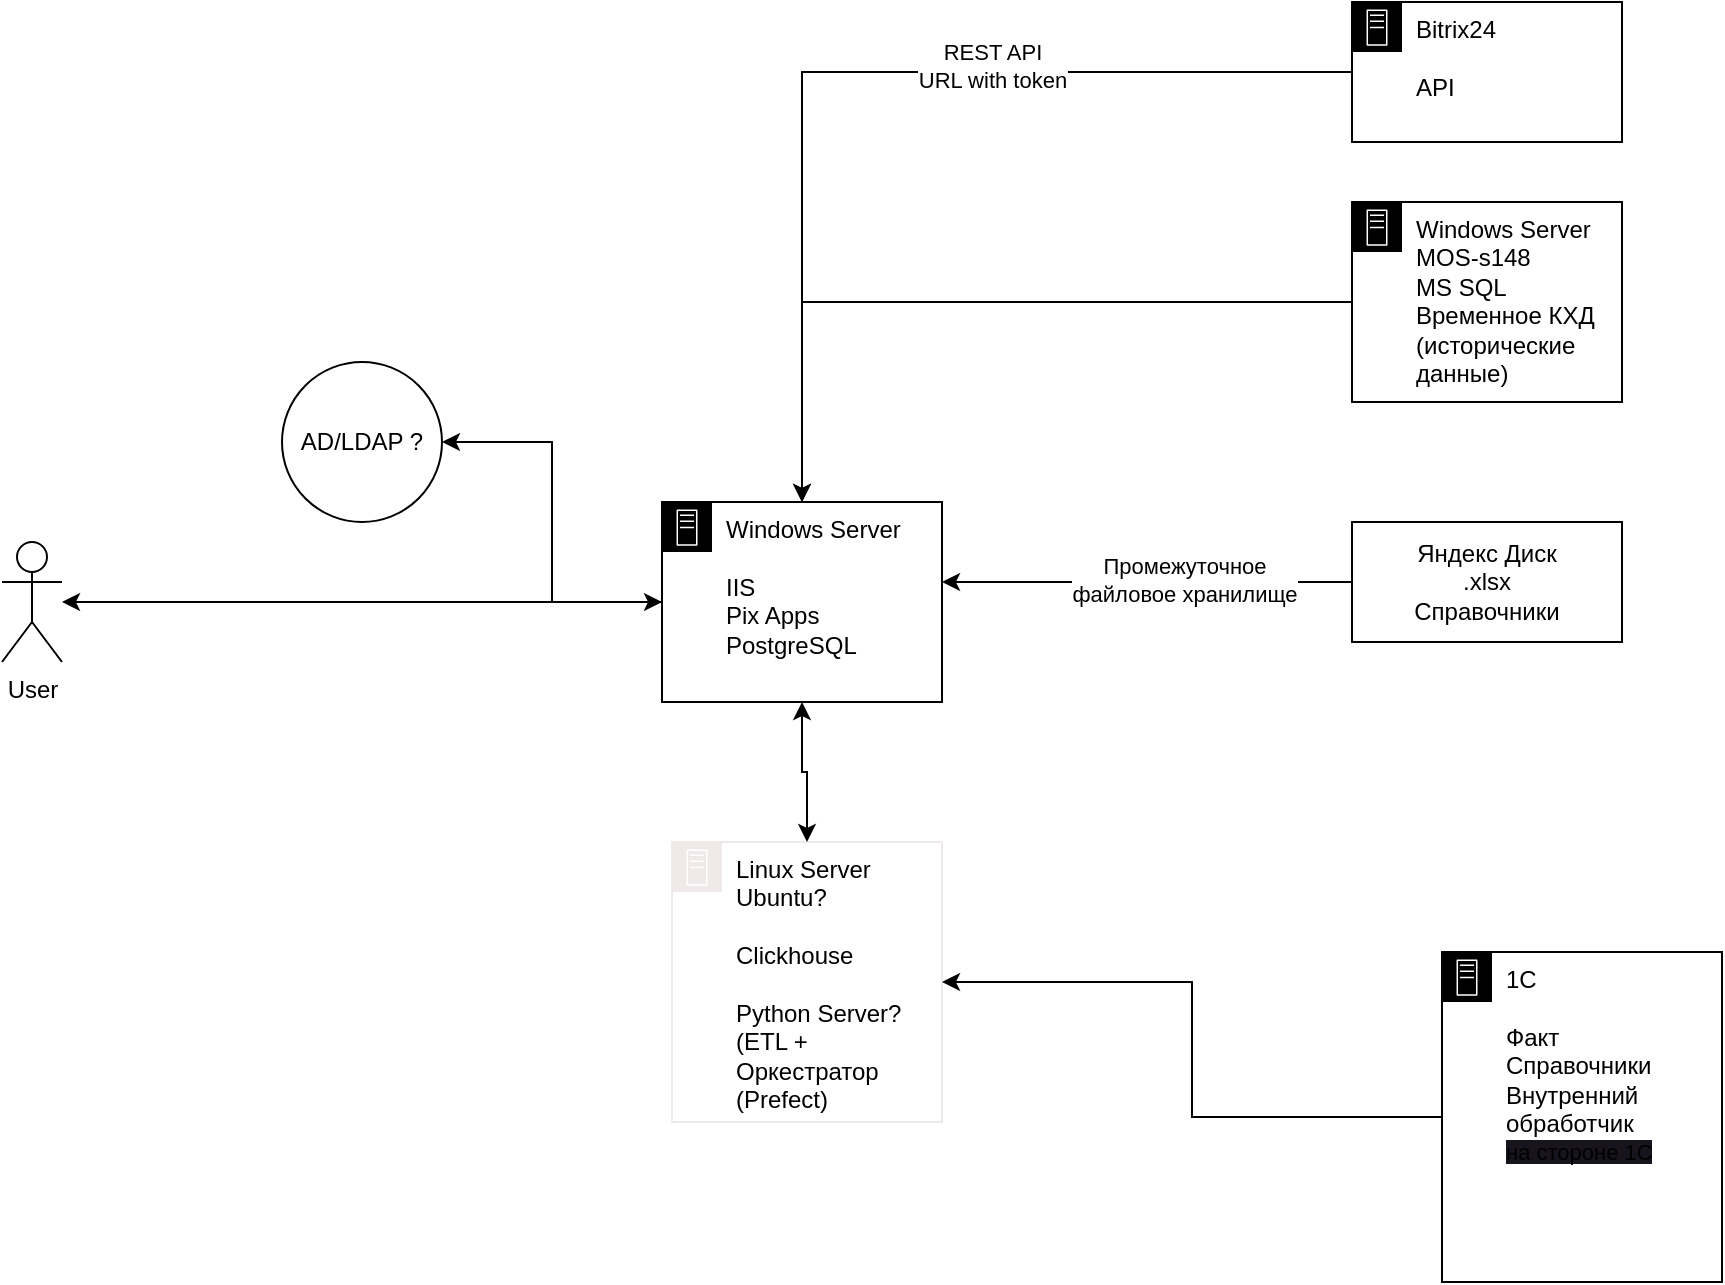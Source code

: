 <mxfile version="21.3.2" type="github">
  <diagram name="Страница — 1" id="ziPgYe1ti4VQZfaezdDB">
    <mxGraphModel dx="1783" dy="673" grid="1" gridSize="10" guides="1" tooltips="1" connect="1" arrows="1" fold="1" page="1" pageScale="1" pageWidth="827" pageHeight="1169" math="0" shadow="0">
      <root>
        <mxCell id="0" />
        <mxCell id="1" parent="0" />
        <mxCell id="3HdMp-sY-wx7udewmaT8-1" value="Linux Server&lt;br&gt;Ubuntu?&lt;br&gt;&lt;br&gt;Clickhouse&lt;br&gt;&lt;br&gt;Python Server?&lt;br&gt;(ETL +&lt;br&gt;Оркестратор (Prefect)" style="points=[[0,0],[0.25,0],[0.5,0],[0.75,0],[1,0],[1,0.25],[1,0.5],[1,0.75],[1,1],[0.75,1],[0.5,1],[0.25,1],[0,1],[0,0.75],[0,0.5],[0,0.25]];outlineConnect=0;html=1;whiteSpace=wrap;fontSize=12;fontStyle=0;container=1;pointerEvents=0;collapsible=0;recursiveResize=0;shape=mxgraph.aws4.group;grIcon=mxgraph.aws4.group_on_premise;verticalAlign=top;align=left;spacingLeft=30;dashed=0;strokeColor=#F0E9E9;" parent="1" vertex="1">
          <mxGeometry x="-315" y="530" width="135" height="140" as="geometry" />
        </mxCell>
        <mxCell id="IJ9bM3nQOwMgEAlD4PDo-1" style="edgeStyle=orthogonalEdgeStyle;rounded=0;orthogonalLoop=1;jettySize=auto;html=1;" edge="1" parent="1" source="3HdMp-sY-wx7udewmaT8-2" target="g9vobRkobLOLe8Vvobcq-1">
          <mxGeometry relative="1" as="geometry" />
        </mxCell>
        <mxCell id="3HdMp-sY-wx7udewmaT8-2" value="Windows Server&lt;br&gt;&lt;br&gt;IIS&lt;br&gt;Pix Apps&lt;br&gt;PostgreSQL" style="points=[[0,0],[0.25,0],[0.5,0],[0.75,0],[1,0],[1,0.25],[1,0.5],[1,0.75],[1,1],[0.75,1],[0.5,1],[0.25,1],[0,1],[0,0.75],[0,0.5],[0,0.25]];outlineConnect=0;html=1;whiteSpace=wrap;fontSize=12;fontStyle=0;container=1;pointerEvents=0;collapsible=0;recursiveResize=0;shape=mxgraph.aws4.group;grIcon=mxgraph.aws4.group_on_premise;verticalAlign=top;align=left;spacingLeft=30;dashed=0;" parent="1" vertex="1">
          <mxGeometry x="-320" y="360" width="140" height="100" as="geometry" />
        </mxCell>
        <mxCell id="g9vobRkobLOLe8Vvobcq-1" value="User" style="shape=umlActor;verticalLabelPosition=bottom;verticalAlign=top;html=1;outlineConnect=0;" parent="1" vertex="1">
          <mxGeometry x="-650" y="380" width="30" height="60" as="geometry" />
        </mxCell>
        <mxCell id="g9vobRkobLOLe8Vvobcq-2" value="AD/LDAP ?" style="ellipse;whiteSpace=wrap;html=1;aspect=fixed;" parent="1" vertex="1">
          <mxGeometry x="-510" y="290" width="80" height="80" as="geometry" />
        </mxCell>
        <mxCell id="g9vobRkobLOLe8Vvobcq-6" value="" style="endArrow=classic;startArrow=classic;html=1;rounded=0;edgeStyle=orthogonalEdgeStyle;" parent="1" source="g9vobRkobLOLe8Vvobcq-2" target="3HdMp-sY-wx7udewmaT8-2" edge="1">
          <mxGeometry width="50" height="50" relative="1" as="geometry">
            <mxPoint x="-400" y="450" as="sourcePoint" />
            <mxPoint x="-329.289" y="400" as="targetPoint" />
          </mxGeometry>
        </mxCell>
        <mxCell id="g9vobRkobLOLe8Vvobcq-9" value="" style="endArrow=classic;startArrow=classic;html=1;rounded=0;edgeStyle=orthogonalEdgeStyle;" parent="1" source="3HdMp-sY-wx7udewmaT8-2" target="3HdMp-sY-wx7udewmaT8-1" edge="1">
          <mxGeometry width="50" height="50" relative="1" as="geometry">
            <mxPoint x="-60" y="450" as="sourcePoint" />
            <mxPoint x="-10" y="400" as="targetPoint" />
          </mxGeometry>
        </mxCell>
        <mxCell id="g9vobRkobLOLe8Vvobcq-18" style="edgeStyle=orthogonalEdgeStyle;rounded=0;orthogonalLoop=1;jettySize=auto;html=1;" parent="1" source="g9vobRkobLOLe8Vvobcq-16" target="3HdMp-sY-wx7udewmaT8-1" edge="1">
          <mxGeometry relative="1" as="geometry" />
        </mxCell>
        <mxCell id="g9vobRkobLOLe8Vvobcq-16" value="1C&lt;br&gt;&lt;br&gt;Факт&lt;br&gt;Справочники&lt;br&gt;Внутренний обработчик&lt;br style=&quot;font-size: 11px; text-align: center;&quot;&gt;&lt;span style=&quot;font-size: 11px; text-align: center; background-color: rgb(24, 20, 29);&quot;&gt;на стороне 1С&lt;/span&gt;" style="points=[[0,0],[0.25,0],[0.5,0],[0.75,0],[1,0],[1,0.25],[1,0.5],[1,0.75],[1,1],[0.75,1],[0.5,1],[0.25,1],[0,1],[0,0.75],[0,0.5],[0,0.25]];outlineConnect=0;html=1;whiteSpace=wrap;fontSize=12;fontStyle=0;container=1;pointerEvents=0;collapsible=0;recursiveResize=0;shape=mxgraph.aws4.group;grIcon=mxgraph.aws4.group_on_premise;verticalAlign=top;align=left;spacingLeft=30;dashed=0;" parent="1" vertex="1">
          <mxGeometry x="70" y="585" width="140" height="165" as="geometry" />
        </mxCell>
        <mxCell id="g9vobRkobLOLe8Vvobcq-22" style="edgeStyle=orthogonalEdgeStyle;rounded=0;orthogonalLoop=1;jettySize=auto;html=1;" parent="1" source="g9vobRkobLOLe8Vvobcq-17" target="3HdMp-sY-wx7udewmaT8-2" edge="1">
          <mxGeometry relative="1" as="geometry" />
        </mxCell>
        <mxCell id="g9vobRkobLOLe8Vvobcq-17" value="Windows Server&lt;br&gt;MOS-s148&lt;br&gt;MS SQL&lt;br&gt;Временное КХД (исторические данные)" style="points=[[0,0],[0.25,0],[0.5,0],[0.75,0],[1,0],[1,0.25],[1,0.5],[1,0.75],[1,1],[0.75,1],[0.5,1],[0.25,1],[0,1],[0,0.75],[0,0.5],[0,0.25]];outlineConnect=0;html=1;whiteSpace=wrap;fontSize=12;fontStyle=0;container=1;pointerEvents=0;collapsible=0;recursiveResize=0;shape=mxgraph.aws4.group;grIcon=mxgraph.aws4.group_on_premise;verticalAlign=top;align=left;spacingLeft=30;dashed=0;" parent="1" vertex="1">
          <mxGeometry x="25" y="210" width="135" height="100" as="geometry" />
        </mxCell>
        <mxCell id="g9vobRkobLOLe8Vvobcq-23" style="edgeStyle=elbowEdgeStyle;rounded=0;orthogonalLoop=1;jettySize=auto;html=1;elbow=vertical;" parent="1" source="g9vobRkobLOLe8Vvobcq-20" target="3HdMp-sY-wx7udewmaT8-2" edge="1">
          <mxGeometry relative="1" as="geometry" />
        </mxCell>
        <mxCell id="g9vobRkobLOLe8Vvobcq-24" value="Промежуточное&lt;br&gt;файловое хранилище" style="edgeLabel;html=1;align=center;verticalAlign=middle;resizable=0;points=[];" parent="g9vobRkobLOLe8Vvobcq-23" vertex="1" connectable="0">
          <mxGeometry x="-0.181" y="-1" relative="1" as="geometry">
            <mxPoint as="offset" />
          </mxGeometry>
        </mxCell>
        <mxCell id="g9vobRkobLOLe8Vvobcq-20" value="Яндекс Диск&lt;br&gt;.xlsx&lt;br&gt;Справочники" style="rounded=0;whiteSpace=wrap;html=1;" parent="1" vertex="1">
          <mxGeometry x="25" y="370" width="135" height="60" as="geometry" />
        </mxCell>
        <mxCell id="g9vobRkobLOLe8Vvobcq-26" style="edgeStyle=orthogonalEdgeStyle;rounded=0;orthogonalLoop=1;jettySize=auto;html=1;entryX=0.5;entryY=0;entryDx=0;entryDy=0;" parent="1" source="g9vobRkobLOLe8Vvobcq-25" target="3HdMp-sY-wx7udewmaT8-2" edge="1">
          <mxGeometry relative="1" as="geometry" />
        </mxCell>
        <mxCell id="g9vobRkobLOLe8Vvobcq-27" value="REST API&lt;br&gt;URL with token" style="edgeLabel;html=1;align=center;verticalAlign=middle;resizable=0;points=[];" parent="g9vobRkobLOLe8Vvobcq-26" vertex="1" connectable="0">
          <mxGeometry x="-0.263" y="-3" relative="1" as="geometry">
            <mxPoint as="offset" />
          </mxGeometry>
        </mxCell>
        <mxCell id="g9vobRkobLOLe8Vvobcq-25" value="Bitrix24&lt;br&gt;&lt;br&gt;API" style="points=[[0,0],[0.25,0],[0.5,0],[0.75,0],[1,0],[1,0.25],[1,0.5],[1,0.75],[1,1],[0.75,1],[0.5,1],[0.25,1],[0,1],[0,0.75],[0,0.5],[0,0.25]];outlineConnect=0;html=1;whiteSpace=wrap;fontSize=12;fontStyle=0;container=1;pointerEvents=0;collapsible=0;recursiveResize=0;shape=mxgraph.aws4.group;grIcon=mxgraph.aws4.group_on_premise;verticalAlign=top;align=left;spacingLeft=30;dashed=0;" parent="1" vertex="1">
          <mxGeometry x="25" y="110" width="135" height="70" as="geometry" />
        </mxCell>
      </root>
    </mxGraphModel>
  </diagram>
</mxfile>
